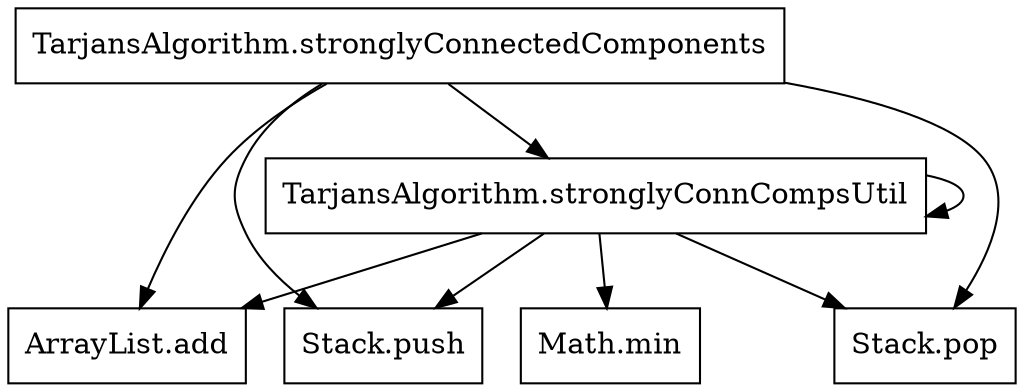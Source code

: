 digraph G {
    node [shape=box];

    // Methods in TarjansAlgorithm class
    "TarjansAlgorithm.stronglyConnectedComponents" -> "TarjansAlgorithm.stronglyConnCompsUtil";
    "TarjansAlgorithm.stronglyConnCompsUtil" -> "TarjansAlgorithm.stronglyConnCompsUtil";

    // External methods called
    "TarjansAlgorithm.stronglyConnectedComponents" -> "ArrayList.add";
    "TarjansAlgorithm.stronglyConnectedComponents" -> "Stack.push";
    "TarjansAlgorithm.stronglyConnectedComponents" -> "Stack.pop";
    "TarjansAlgorithm.stronglyConnCompsUtil" -> "ArrayList.add";
    "TarjansAlgorithm.stronglyConnCompsUtil" -> "Stack.push";
    "TarjansAlgorithm.stronglyConnCompsUtil" -> "Stack.pop";
    "TarjansAlgorithm.stronglyConnCompsUtil" -> "Math.min";
}

